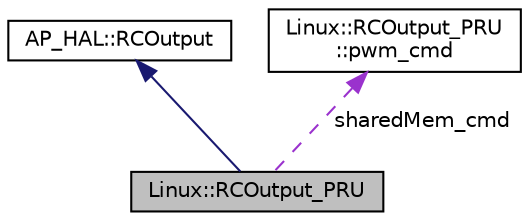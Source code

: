 digraph "Linux::RCOutput_PRU"
{
 // INTERACTIVE_SVG=YES
  edge [fontname="Helvetica",fontsize="10",labelfontname="Helvetica",labelfontsize="10"];
  node [fontname="Helvetica",fontsize="10",shape=record];
  Node1 [label="Linux::RCOutput_PRU",height=0.2,width=0.4,color="black", fillcolor="grey75", style="filled", fontcolor="black"];
  Node2 -> Node1 [dir="back",color="midnightblue",fontsize="10",style="solid",fontname="Helvetica"];
  Node2 [label="AP_HAL::RCOutput",height=0.2,width=0.4,color="black", fillcolor="white", style="filled",URL="$classAP__HAL_1_1RCOutput.html"];
  Node3 -> Node1 [dir="back",color="darkorchid3",fontsize="10",style="dashed",label=" sharedMem_cmd" ,fontname="Helvetica"];
  Node3 [label="Linux::RCOutput_PRU\l::pwm_cmd",height=0.2,width=0.4,color="black", fillcolor="white", style="filled",URL="$structLinux_1_1RCOutput__PRU_1_1pwm__cmd.html"];
}
